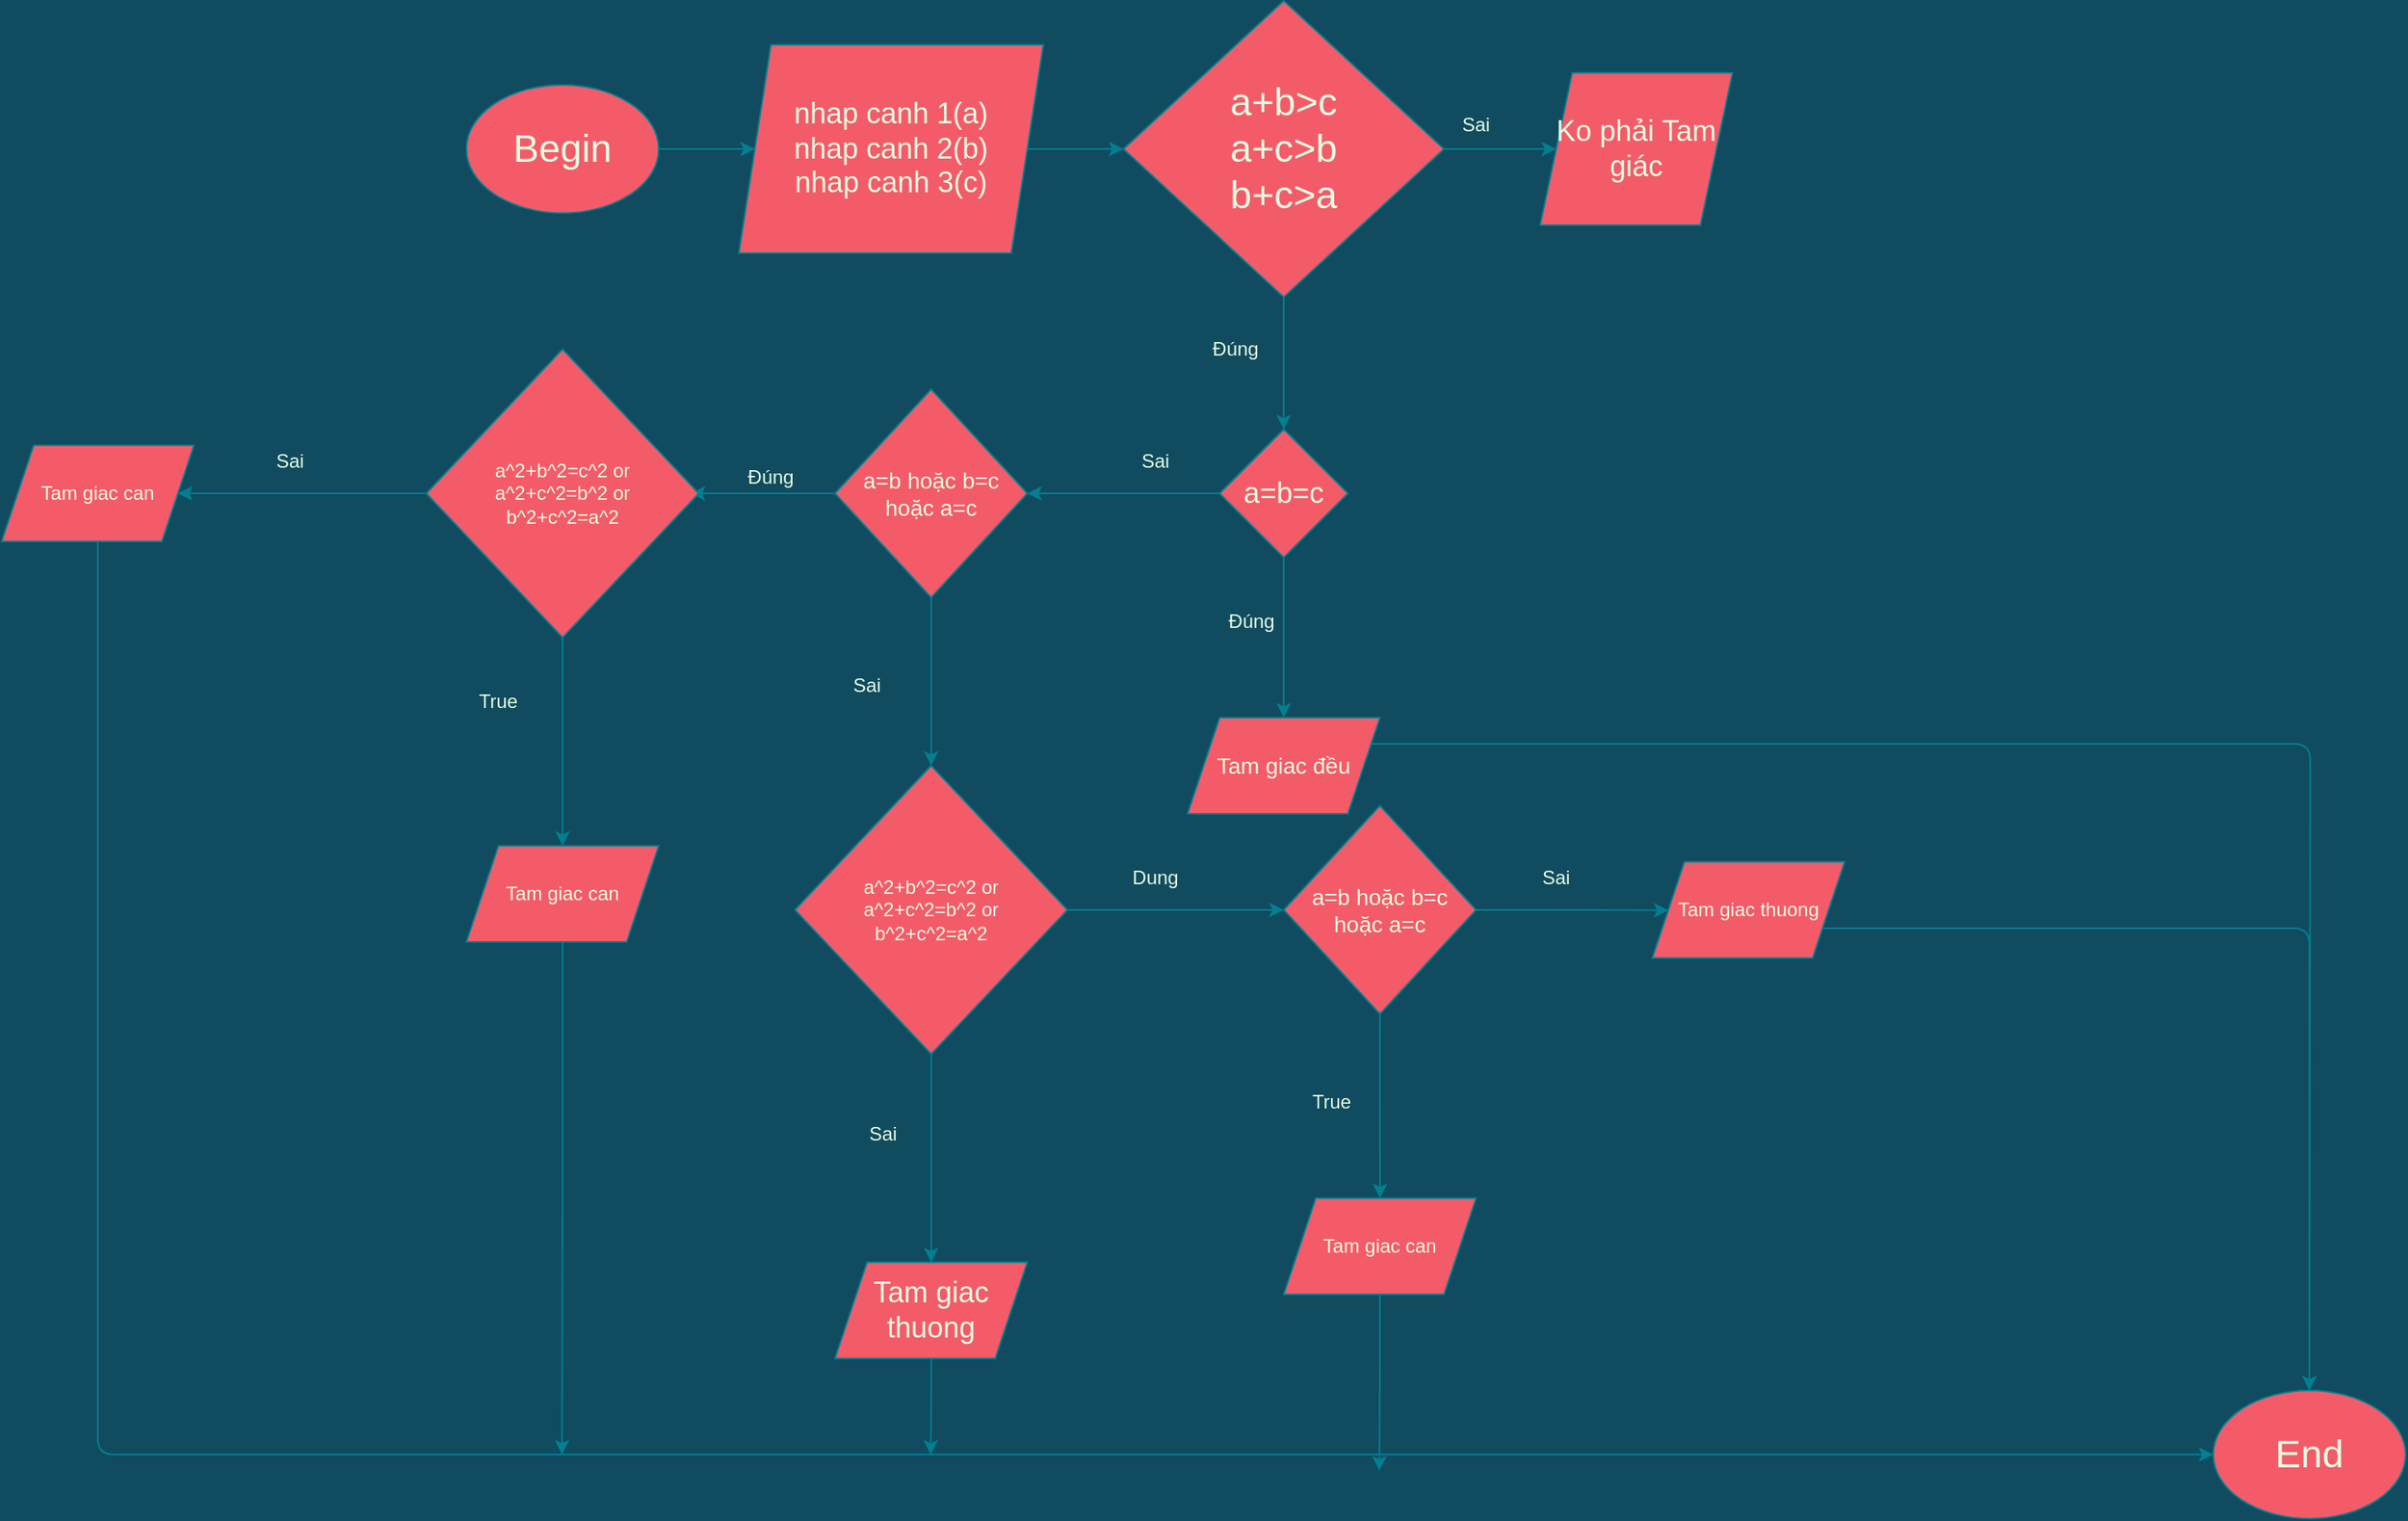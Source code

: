 <mxfile version="14.4.4" type="github">
  <diagram id="C5RBs43oDa-KdzZeNtuy" name="Page-1">
    <mxGraphModel dx="4287" dy="1827" grid="1" gridSize="10" guides="1" tooltips="1" connect="1" arrows="1" fold="1" page="1" pageScale="1" pageWidth="827" pageHeight="1169" background="#114B5F" math="0" shadow="0">
      <root>
        <mxCell id="WIyWlLk6GJQsqaUBKTNV-0" />
        <mxCell id="WIyWlLk6GJQsqaUBKTNV-1" parent="WIyWlLk6GJQsqaUBKTNV-0" />
        <mxCell id="O-_WLRLBJe3fv3Mf4Yi--2" style="edgeStyle=orthogonalEdgeStyle;curved=0;rounded=1;sketch=0;orthogonalLoop=1;jettySize=auto;html=1;exitX=1;exitY=0.5;exitDx=0;exitDy=0;strokeColor=#028090;fillColor=#F45B69;fontColor=#E4FDE1;labelBackgroundColor=#114B5F;" edge="1" parent="WIyWlLk6GJQsqaUBKTNV-1" source="O-_WLRLBJe3fv3Mf4Yi--1" target="O-_WLRLBJe3fv3Mf4Yi--3">
          <mxGeometry relative="1" as="geometry">
            <mxPoint x="240" y="60" as="targetPoint" />
          </mxGeometry>
        </mxCell>
        <mxCell id="O-_WLRLBJe3fv3Mf4Yi--1" value="&lt;font style=&quot;font-size: 24px&quot;&gt;Begin&lt;/font&gt;" style="ellipse;whiteSpace=wrap;html=1;rounded=0;sketch=0;strokeColor=#028090;fillColor=#F45B69;fontColor=#E4FDE1;" vertex="1" parent="WIyWlLk6GJQsqaUBKTNV-1">
          <mxGeometry x="20" y="55" width="120" height="80" as="geometry" />
        </mxCell>
        <mxCell id="O-_WLRLBJe3fv3Mf4Yi--5" style="edgeStyle=orthogonalEdgeStyle;curved=0;rounded=1;sketch=0;orthogonalLoop=1;jettySize=auto;html=1;exitX=1;exitY=0.5;exitDx=0;exitDy=0;entryX=0;entryY=0.5;entryDx=0;entryDy=0;strokeColor=#028090;fillColor=#F45B69;fontColor=#E4FDE1;" edge="1" parent="WIyWlLk6GJQsqaUBKTNV-1" source="O-_WLRLBJe3fv3Mf4Yi--3" target="O-_WLRLBJe3fv3Mf4Yi--4">
          <mxGeometry relative="1" as="geometry" />
        </mxCell>
        <mxCell id="O-_WLRLBJe3fv3Mf4Yi--3" value="&lt;font style=&quot;font-size: 18px&quot;&gt;nhap canh 1(a)&lt;br&gt;nhap canh 2(b)&lt;br&gt;nhap canh 3(c)&lt;/font&gt;" style="shape=parallelogram;perimeter=parallelogramPerimeter;whiteSpace=wrap;html=1;fixedSize=1;fillColor=#F45B69;strokeColor=#028090;fontColor=#E4FDE1;" vertex="1" parent="WIyWlLk6GJQsqaUBKTNV-1">
          <mxGeometry x="190" y="30" width="190" height="130" as="geometry" />
        </mxCell>
        <mxCell id="O-_WLRLBJe3fv3Mf4Yi--6" style="edgeStyle=orthogonalEdgeStyle;curved=0;rounded=1;sketch=0;orthogonalLoop=1;jettySize=auto;html=1;exitX=1;exitY=0.5;exitDx=0;exitDy=0;strokeColor=#028090;fillColor=#F45B69;fontColor=#E4FDE1;" edge="1" parent="WIyWlLk6GJQsqaUBKTNV-1" source="O-_WLRLBJe3fv3Mf4Yi--4">
          <mxGeometry relative="1" as="geometry">
            <mxPoint x="700" y="95" as="targetPoint" />
          </mxGeometry>
        </mxCell>
        <mxCell id="O-_WLRLBJe3fv3Mf4Yi--12" style="edgeStyle=orthogonalEdgeStyle;curved=0;rounded=1;sketch=0;orthogonalLoop=1;jettySize=auto;html=1;exitX=0.5;exitY=1;exitDx=0;exitDy=0;entryX=0.5;entryY=0;entryDx=0;entryDy=0;strokeColor=#028090;fillColor=#F45B69;fontColor=#E4FDE1;" edge="1" parent="WIyWlLk6GJQsqaUBKTNV-1" source="O-_WLRLBJe3fv3Mf4Yi--4">
          <mxGeometry relative="1" as="geometry">
            <mxPoint x="530" y="270" as="targetPoint" />
          </mxGeometry>
        </mxCell>
        <mxCell id="O-_WLRLBJe3fv3Mf4Yi--4" value="&lt;font style=&quot;font-size: 24px&quot;&gt;a+b&amp;gt;c&lt;br&gt;a+c&amp;gt;b&lt;br&gt;b+c&amp;gt;a&lt;/font&gt;" style="rhombus;whiteSpace=wrap;html=1;rounded=0;sketch=0;strokeColor=#028090;fillColor=#F45B69;fontColor=#E4FDE1;" vertex="1" parent="WIyWlLk6GJQsqaUBKTNV-1">
          <mxGeometry x="430" y="2.5" width="200" height="185" as="geometry" />
        </mxCell>
        <mxCell id="O-_WLRLBJe3fv3Mf4Yi--8" value="Sai" style="text;html=1;strokeColor=none;fillColor=none;align=center;verticalAlign=middle;whiteSpace=wrap;rounded=0;sketch=0;fontColor=#E4FDE1;" vertex="1" parent="WIyWlLk6GJQsqaUBKTNV-1">
          <mxGeometry x="630" y="70" width="40" height="20" as="geometry" />
        </mxCell>
        <mxCell id="O-_WLRLBJe3fv3Mf4Yi--9" value="&lt;font style=&quot;font-size: 18px&quot;&gt;Ko phải Tam giác&lt;/font&gt;" style="shape=parallelogram;perimeter=parallelogramPerimeter;whiteSpace=wrap;html=1;fixedSize=1;rounded=0;sketch=0;strokeColor=#028090;fillColor=#F45B69;fontColor=#E4FDE1;" vertex="1" parent="WIyWlLk6GJQsqaUBKTNV-1">
          <mxGeometry x="690" y="47.5" width="120" height="95" as="geometry" />
        </mxCell>
        <mxCell id="O-_WLRLBJe3fv3Mf4Yi--11" value="Đúng" style="text;html=1;strokeColor=none;fillColor=none;align=center;verticalAlign=middle;whiteSpace=wrap;rounded=0;sketch=0;fontColor=#E4FDE1;" vertex="1" parent="WIyWlLk6GJQsqaUBKTNV-1">
          <mxGeometry x="480" y="210" width="40" height="20" as="geometry" />
        </mxCell>
        <mxCell id="O-_WLRLBJe3fv3Mf4Yi--14" style="edgeStyle=orthogonalEdgeStyle;curved=0;rounded=1;sketch=0;orthogonalLoop=1;jettySize=auto;html=1;exitX=0;exitY=0.5;exitDx=0;exitDy=0;strokeColor=#028090;fillColor=#F45B69;fontColor=#E4FDE1;" edge="1" parent="WIyWlLk6GJQsqaUBKTNV-1" source="O-_WLRLBJe3fv3Mf4Yi--13">
          <mxGeometry relative="1" as="geometry">
            <mxPoint x="370" y="310" as="targetPoint" />
          </mxGeometry>
        </mxCell>
        <mxCell id="O-_WLRLBJe3fv3Mf4Yi--15" style="edgeStyle=orthogonalEdgeStyle;curved=0;rounded=1;sketch=0;orthogonalLoop=1;jettySize=auto;html=1;exitX=0.5;exitY=1;exitDx=0;exitDy=0;strokeColor=#028090;fillColor=#F45B69;fontColor=#E4FDE1;" edge="1" parent="WIyWlLk6GJQsqaUBKTNV-1" source="O-_WLRLBJe3fv3Mf4Yi--13">
          <mxGeometry relative="1" as="geometry">
            <mxPoint x="530" y="450" as="targetPoint" />
          </mxGeometry>
        </mxCell>
        <mxCell id="O-_WLRLBJe3fv3Mf4Yi--13" value="&lt;font style=&quot;font-size: 18px&quot;&gt;a=b=c&lt;/font&gt;" style="rhombus;whiteSpace=wrap;html=1;rounded=0;sketch=0;strokeColor=#028090;fillColor=#F45B69;fontColor=#E4FDE1;" vertex="1" parent="WIyWlLk6GJQsqaUBKTNV-1">
          <mxGeometry x="490" y="270" width="80" height="80" as="geometry" />
        </mxCell>
        <mxCell id="O-_WLRLBJe3fv3Mf4Yi--16" value="Đúng" style="text;html=1;strokeColor=none;fillColor=none;align=center;verticalAlign=middle;whiteSpace=wrap;rounded=0;sketch=0;fontColor=#E4FDE1;" vertex="1" parent="WIyWlLk6GJQsqaUBKTNV-1">
          <mxGeometry x="490" y="380" width="40" height="20" as="geometry" />
        </mxCell>
        <mxCell id="O-_WLRLBJe3fv3Mf4Yi--52" style="edgeStyle=orthogonalEdgeStyle;curved=0;rounded=1;sketch=0;orthogonalLoop=1;jettySize=auto;html=1;exitX=1;exitY=0.25;exitDx=0;exitDy=0;strokeColor=#028090;fillColor=#F45B69;fontColor=#E4FDE1;" edge="1" parent="WIyWlLk6GJQsqaUBKTNV-1" source="O-_WLRLBJe3fv3Mf4Yi--17">
          <mxGeometry relative="1" as="geometry">
            <mxPoint x="1170" y="870" as="targetPoint" />
          </mxGeometry>
        </mxCell>
        <mxCell id="O-_WLRLBJe3fv3Mf4Yi--17" value="&lt;font style=&quot;font-size: 14px&quot;&gt;Tam giac đều&lt;/font&gt;" style="shape=parallelogram;perimeter=parallelogramPerimeter;whiteSpace=wrap;html=1;fixedSize=1;rounded=0;sketch=0;strokeColor=#028090;fillColor=#F45B69;fontColor=#E4FDE1;" vertex="1" parent="WIyWlLk6GJQsqaUBKTNV-1">
          <mxGeometry x="470" y="450" width="120" height="60" as="geometry" />
        </mxCell>
        <mxCell id="O-_WLRLBJe3fv3Mf4Yi--18" value="Sai" style="text;html=1;strokeColor=none;fillColor=none;align=center;verticalAlign=middle;whiteSpace=wrap;rounded=0;sketch=0;fontColor=#E4FDE1;" vertex="1" parent="WIyWlLk6GJQsqaUBKTNV-1">
          <mxGeometry x="430" y="280" width="40" height="20" as="geometry" />
        </mxCell>
        <mxCell id="O-_WLRLBJe3fv3Mf4Yi--20" style="edgeStyle=orthogonalEdgeStyle;curved=0;rounded=1;sketch=0;orthogonalLoop=1;jettySize=auto;html=1;exitX=0;exitY=0.5;exitDx=0;exitDy=0;strokeColor=#028090;fillColor=#F45B69;fontColor=#E4FDE1;" edge="1" parent="WIyWlLk6GJQsqaUBKTNV-1" source="O-_WLRLBJe3fv3Mf4Yi--19">
          <mxGeometry relative="1" as="geometry">
            <mxPoint x="160" y="310" as="targetPoint" />
          </mxGeometry>
        </mxCell>
        <mxCell id="O-_WLRLBJe3fv3Mf4Yi--30" style="edgeStyle=orthogonalEdgeStyle;curved=0;rounded=1;sketch=0;orthogonalLoop=1;jettySize=auto;html=1;exitX=0.5;exitY=1;exitDx=0;exitDy=0;strokeColor=#028090;fillColor=#F45B69;fontColor=#E4FDE1;" edge="1" parent="WIyWlLk6GJQsqaUBKTNV-1" source="O-_WLRLBJe3fv3Mf4Yi--19">
          <mxGeometry relative="1" as="geometry">
            <mxPoint x="310" y="480" as="targetPoint" />
          </mxGeometry>
        </mxCell>
        <mxCell id="O-_WLRLBJe3fv3Mf4Yi--19" value="&lt;font style=&quot;font-size: 14px&quot;&gt;a=b hoặc b=c hoặc a=c&lt;/font&gt;" style="rhombus;whiteSpace=wrap;html=1;rounded=0;sketch=0;strokeColor=#028090;fillColor=#F45B69;fontColor=#E4FDE1;" vertex="1" parent="WIyWlLk6GJQsqaUBKTNV-1">
          <mxGeometry x="250" y="245" width="120" height="130" as="geometry" />
        </mxCell>
        <mxCell id="O-_WLRLBJe3fv3Mf4Yi--22" value="Đúng" style="text;html=1;strokeColor=none;fillColor=none;align=center;verticalAlign=middle;whiteSpace=wrap;rounded=0;sketch=0;fontColor=#E4FDE1;" vertex="1" parent="WIyWlLk6GJQsqaUBKTNV-1">
          <mxGeometry x="190" y="290" width="40" height="20" as="geometry" />
        </mxCell>
        <mxCell id="O-_WLRLBJe3fv3Mf4Yi--24" style="edgeStyle=orthogonalEdgeStyle;curved=0;rounded=1;sketch=0;orthogonalLoop=1;jettySize=auto;html=1;exitX=0;exitY=0.5;exitDx=0;exitDy=0;strokeColor=#028090;fillColor=#F45B69;fontColor=#E4FDE1;" edge="1" parent="WIyWlLk6GJQsqaUBKTNV-1" source="O-_WLRLBJe3fv3Mf4Yi--23">
          <mxGeometry relative="1" as="geometry">
            <mxPoint x="-160" y="310" as="targetPoint" />
          </mxGeometry>
        </mxCell>
        <mxCell id="O-_WLRLBJe3fv3Mf4Yi--27" style="edgeStyle=orthogonalEdgeStyle;curved=0;rounded=1;sketch=0;orthogonalLoop=1;jettySize=auto;html=1;exitX=0.5;exitY=1;exitDx=0;exitDy=0;strokeColor=#028090;fillColor=#F45B69;fontColor=#E4FDE1;" edge="1" parent="WIyWlLk6GJQsqaUBKTNV-1" source="O-_WLRLBJe3fv3Mf4Yi--23">
          <mxGeometry relative="1" as="geometry">
            <mxPoint x="80" y="530" as="targetPoint" />
          </mxGeometry>
        </mxCell>
        <mxCell id="O-_WLRLBJe3fv3Mf4Yi--23" value="a^2+b^2=c^2 or&lt;br&gt;a^2+c^2=b^2 or&lt;br&gt;b^2+c^2=a^2" style="rhombus;whiteSpace=wrap;html=1;rounded=0;sketch=0;strokeColor=#028090;fillColor=#F45B69;fontColor=#E4FDE1;" vertex="1" parent="WIyWlLk6GJQsqaUBKTNV-1">
          <mxGeometry x="-5" y="220" width="170" height="180" as="geometry" />
        </mxCell>
        <mxCell id="O-_WLRLBJe3fv3Mf4Yi--25" value="Sai" style="text;html=1;strokeColor=none;fillColor=none;align=center;verticalAlign=middle;whiteSpace=wrap;rounded=0;sketch=0;fontColor=#E4FDE1;" vertex="1" parent="WIyWlLk6GJQsqaUBKTNV-1">
          <mxGeometry x="-110" y="280" width="40" height="20" as="geometry" />
        </mxCell>
        <mxCell id="O-_WLRLBJe3fv3Mf4Yi--47" style="edgeStyle=orthogonalEdgeStyle;curved=0;rounded=1;sketch=0;orthogonalLoop=1;jettySize=auto;html=1;exitX=0.5;exitY=1;exitDx=0;exitDy=0;entryX=0;entryY=0.5;entryDx=0;entryDy=0;strokeColor=#028090;fillColor=#F45B69;fontColor=#E4FDE1;" edge="1" parent="WIyWlLk6GJQsqaUBKTNV-1" source="O-_WLRLBJe3fv3Mf4Yi--26" target="O-_WLRLBJe3fv3Mf4Yi--46">
          <mxGeometry relative="1" as="geometry" />
        </mxCell>
        <mxCell id="O-_WLRLBJe3fv3Mf4Yi--26" value="Tam giac can" style="shape=parallelogram;perimeter=parallelogramPerimeter;whiteSpace=wrap;html=1;fixedSize=1;rounded=0;sketch=0;strokeColor=#028090;fillColor=#F45B69;fontColor=#E4FDE1;" vertex="1" parent="WIyWlLk6GJQsqaUBKTNV-1">
          <mxGeometry x="-270" y="280" width="120" height="60" as="geometry" />
        </mxCell>
        <mxCell id="O-_WLRLBJe3fv3Mf4Yi--28" value="True" style="text;html=1;strokeColor=none;fillColor=none;align=center;verticalAlign=middle;whiteSpace=wrap;rounded=0;sketch=0;fontColor=#E4FDE1;" vertex="1" parent="WIyWlLk6GJQsqaUBKTNV-1">
          <mxGeometry x="20" y="430" width="40" height="20" as="geometry" />
        </mxCell>
        <mxCell id="O-_WLRLBJe3fv3Mf4Yi--48" style="edgeStyle=orthogonalEdgeStyle;curved=0;rounded=1;sketch=0;orthogonalLoop=1;jettySize=auto;html=1;exitX=0.5;exitY=1;exitDx=0;exitDy=0;strokeColor=#028090;fillColor=#F45B69;fontColor=#E4FDE1;" edge="1" parent="WIyWlLk6GJQsqaUBKTNV-1" source="O-_WLRLBJe3fv3Mf4Yi--29">
          <mxGeometry relative="1" as="geometry">
            <mxPoint x="79.667" y="910" as="targetPoint" />
          </mxGeometry>
        </mxCell>
        <mxCell id="O-_WLRLBJe3fv3Mf4Yi--29" value="Tam giac can" style="shape=parallelogram;perimeter=parallelogramPerimeter;whiteSpace=wrap;html=1;fixedSize=1;rounded=0;sketch=0;strokeColor=#028090;fillColor=#F45B69;fontColor=#E4FDE1;" vertex="1" parent="WIyWlLk6GJQsqaUBKTNV-1">
          <mxGeometry x="20" y="530" width="120" height="60" as="geometry" />
        </mxCell>
        <mxCell id="O-_WLRLBJe3fv3Mf4Yi--33" style="edgeStyle=orthogonalEdgeStyle;curved=0;rounded=1;sketch=0;orthogonalLoop=1;jettySize=auto;html=1;exitX=0.5;exitY=1;exitDx=0;exitDy=0;strokeColor=#028090;fillColor=#F45B69;fontColor=#E4FDE1;" edge="1" parent="WIyWlLk6GJQsqaUBKTNV-1" source="O-_WLRLBJe3fv3Mf4Yi--31">
          <mxGeometry relative="1" as="geometry">
            <mxPoint x="310" y="790" as="targetPoint" />
          </mxGeometry>
        </mxCell>
        <mxCell id="O-_WLRLBJe3fv3Mf4Yi--36" style="edgeStyle=orthogonalEdgeStyle;curved=0;rounded=1;sketch=0;orthogonalLoop=1;jettySize=auto;html=1;exitX=1;exitY=0.5;exitDx=0;exitDy=0;strokeColor=#028090;fillColor=#F45B69;fontColor=#E4FDE1;" edge="1" parent="WIyWlLk6GJQsqaUBKTNV-1" source="O-_WLRLBJe3fv3Mf4Yi--31">
          <mxGeometry relative="1" as="geometry">
            <mxPoint x="530" y="570" as="targetPoint" />
          </mxGeometry>
        </mxCell>
        <mxCell id="O-_WLRLBJe3fv3Mf4Yi--31" value="a^2+b^2=c^2 or&lt;br&gt;a^2+c^2=b^2 or&lt;br&gt;b^2+c^2=a^2" style="rhombus;whiteSpace=wrap;html=1;rounded=0;sketch=0;strokeColor=#028090;fillColor=#F45B69;fontColor=#E4FDE1;" vertex="1" parent="WIyWlLk6GJQsqaUBKTNV-1">
          <mxGeometry x="225" y="480" width="170" height="180" as="geometry" />
        </mxCell>
        <mxCell id="O-_WLRLBJe3fv3Mf4Yi--32" value="Sai" style="text;html=1;strokeColor=none;fillColor=none;align=center;verticalAlign=middle;whiteSpace=wrap;rounded=0;sketch=0;fontColor=#E4FDE1;" vertex="1" parent="WIyWlLk6GJQsqaUBKTNV-1">
          <mxGeometry x="250" y="420" width="40" height="20" as="geometry" />
        </mxCell>
        <mxCell id="O-_WLRLBJe3fv3Mf4Yi--34" value="Sai" style="text;html=1;strokeColor=none;fillColor=none;align=center;verticalAlign=middle;whiteSpace=wrap;rounded=0;sketch=0;fontColor=#E4FDE1;" vertex="1" parent="WIyWlLk6GJQsqaUBKTNV-1">
          <mxGeometry x="260" y="700" width="40" height="20" as="geometry" />
        </mxCell>
        <mxCell id="O-_WLRLBJe3fv3Mf4Yi--49" style="edgeStyle=orthogonalEdgeStyle;curved=0;rounded=1;sketch=0;orthogonalLoop=1;jettySize=auto;html=1;exitX=0.5;exitY=1;exitDx=0;exitDy=0;strokeColor=#028090;fillColor=#F45B69;fontColor=#E4FDE1;" edge="1" parent="WIyWlLk6GJQsqaUBKTNV-1" source="O-_WLRLBJe3fv3Mf4Yi--35">
          <mxGeometry relative="1" as="geometry">
            <mxPoint x="309.667" y="910" as="targetPoint" />
          </mxGeometry>
        </mxCell>
        <mxCell id="O-_WLRLBJe3fv3Mf4Yi--35" value="&lt;font style=&quot;font-size: 18px&quot;&gt;Tam giac thuong&lt;/font&gt;" style="shape=parallelogram;perimeter=parallelogramPerimeter;whiteSpace=wrap;html=1;fixedSize=1;rounded=0;sketch=0;strokeColor=#028090;fillColor=#F45B69;fontColor=#E4FDE1;" vertex="1" parent="WIyWlLk6GJQsqaUBKTNV-1">
          <mxGeometry x="250" y="790" width="120" height="60" as="geometry" />
        </mxCell>
        <mxCell id="O-_WLRLBJe3fv3Mf4Yi--37" value="Dung" style="text;html=1;strokeColor=none;fillColor=none;align=center;verticalAlign=middle;whiteSpace=wrap;rounded=0;sketch=0;fontColor=#E4FDE1;" vertex="1" parent="WIyWlLk6GJQsqaUBKTNV-1">
          <mxGeometry x="430" y="540" width="40" height="20" as="geometry" />
        </mxCell>
        <mxCell id="O-_WLRLBJe3fv3Mf4Yi--39" style="edgeStyle=orthogonalEdgeStyle;curved=0;rounded=1;sketch=0;orthogonalLoop=1;jettySize=auto;html=1;exitX=1;exitY=0.5;exitDx=0;exitDy=0;strokeColor=#028090;fillColor=#F45B69;fontColor=#E4FDE1;" edge="1" parent="WIyWlLk6GJQsqaUBKTNV-1" source="O-_WLRLBJe3fv3Mf4Yi--38">
          <mxGeometry relative="1" as="geometry">
            <mxPoint x="770" y="570.276" as="targetPoint" />
          </mxGeometry>
        </mxCell>
        <mxCell id="O-_WLRLBJe3fv3Mf4Yi--43" style="edgeStyle=orthogonalEdgeStyle;curved=0;rounded=1;sketch=0;orthogonalLoop=1;jettySize=auto;html=1;exitX=0.5;exitY=1;exitDx=0;exitDy=0;strokeColor=#028090;fillColor=#F45B69;fontColor=#E4FDE1;" edge="1" parent="WIyWlLk6GJQsqaUBKTNV-1" source="O-_WLRLBJe3fv3Mf4Yi--38">
          <mxGeometry relative="1" as="geometry">
            <mxPoint x="590.103" y="750" as="targetPoint" />
          </mxGeometry>
        </mxCell>
        <mxCell id="O-_WLRLBJe3fv3Mf4Yi--38" value="&lt;font style=&quot;font-size: 14px&quot;&gt;a=b hoặc b=c hoặc a=c&lt;/font&gt;" style="rhombus;whiteSpace=wrap;html=1;rounded=0;sketch=0;strokeColor=#028090;fillColor=#F45B69;fontColor=#E4FDE1;" vertex="1" parent="WIyWlLk6GJQsqaUBKTNV-1">
          <mxGeometry x="530" y="505" width="120" height="130" as="geometry" />
        </mxCell>
        <mxCell id="O-_WLRLBJe3fv3Mf4Yi--41" value="Sai" style="text;html=1;strokeColor=none;fillColor=none;align=center;verticalAlign=middle;whiteSpace=wrap;rounded=0;sketch=0;fontColor=#E4FDE1;" vertex="1" parent="WIyWlLk6GJQsqaUBKTNV-1">
          <mxGeometry x="680" y="540" width="40" height="20" as="geometry" />
        </mxCell>
        <mxCell id="O-_WLRLBJe3fv3Mf4Yi--51" style="edgeStyle=orthogonalEdgeStyle;curved=0;rounded=1;sketch=0;orthogonalLoop=1;jettySize=auto;html=1;exitX=1;exitY=0.75;exitDx=0;exitDy=0;entryX=0.5;entryY=0;entryDx=0;entryDy=0;strokeColor=#028090;fillColor=#F45B69;fontColor=#E4FDE1;" edge="1" parent="WIyWlLk6GJQsqaUBKTNV-1" source="O-_WLRLBJe3fv3Mf4Yi--42" target="O-_WLRLBJe3fv3Mf4Yi--46">
          <mxGeometry relative="1" as="geometry" />
        </mxCell>
        <mxCell id="O-_WLRLBJe3fv3Mf4Yi--42" value="Tam giac thuong" style="shape=parallelogram;perimeter=parallelogramPerimeter;whiteSpace=wrap;html=1;fixedSize=1;rounded=0;sketch=0;strokeColor=#028090;fillColor=#F45B69;fontColor=#E4FDE1;" vertex="1" parent="WIyWlLk6GJQsqaUBKTNV-1">
          <mxGeometry x="760" y="540" width="120" height="60" as="geometry" />
        </mxCell>
        <mxCell id="O-_WLRLBJe3fv3Mf4Yi--44" value="True" style="text;html=1;strokeColor=none;fillColor=none;align=center;verticalAlign=middle;whiteSpace=wrap;rounded=0;sketch=0;fontColor=#E4FDE1;" vertex="1" parent="WIyWlLk6GJQsqaUBKTNV-1">
          <mxGeometry x="540" y="680" width="40" height="20" as="geometry" />
        </mxCell>
        <mxCell id="O-_WLRLBJe3fv3Mf4Yi--50" style="edgeStyle=orthogonalEdgeStyle;curved=0;rounded=1;sketch=0;orthogonalLoop=1;jettySize=auto;html=1;exitX=0.5;exitY=1;exitDx=0;exitDy=0;strokeColor=#028090;fillColor=#F45B69;fontColor=#E4FDE1;" edge="1" parent="WIyWlLk6GJQsqaUBKTNV-1" source="O-_WLRLBJe3fv3Mf4Yi--45">
          <mxGeometry relative="1" as="geometry">
            <mxPoint x="589.667" y="920" as="targetPoint" />
          </mxGeometry>
        </mxCell>
        <mxCell id="O-_WLRLBJe3fv3Mf4Yi--45" value="Tam giac can" style="shape=parallelogram;perimeter=parallelogramPerimeter;whiteSpace=wrap;html=1;fixedSize=1;rounded=0;sketch=0;strokeColor=#028090;fillColor=#F45B69;fontColor=#E4FDE1;" vertex="1" parent="WIyWlLk6GJQsqaUBKTNV-1">
          <mxGeometry x="530" y="750" width="120" height="60" as="geometry" />
        </mxCell>
        <mxCell id="O-_WLRLBJe3fv3Mf4Yi--46" value="&lt;font style=&quot;font-size: 24px&quot;&gt;End&lt;/font&gt;" style="ellipse;whiteSpace=wrap;html=1;rounded=0;sketch=0;strokeColor=#028090;fillColor=#F45B69;fontColor=#E4FDE1;" vertex="1" parent="WIyWlLk6GJQsqaUBKTNV-1">
          <mxGeometry x="1110" y="870" width="120" height="80" as="geometry" />
        </mxCell>
      </root>
    </mxGraphModel>
  </diagram>
</mxfile>
